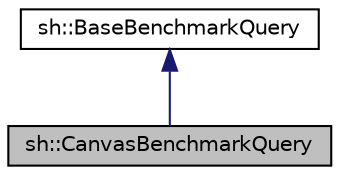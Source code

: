 digraph "sh::CanvasBenchmarkQuery"
{
 // LATEX_PDF_SIZE
  edge [fontname="Helvetica",fontsize="10",labelfontname="Helvetica",labelfontsize="10"];
  node [fontname="Helvetica",fontsize="10",shape=record];
  Node1 [label="sh::CanvasBenchmarkQuery",height=0.2,width=0.4,color="black", fillcolor="grey75", style="filled", fontcolor="black",tooltip=" "];
  Node2 -> Node1 [dir="back",color="midnightblue",fontsize="10",style="solid",fontname="Helvetica"];
  Node2 [label="sh::BaseBenchmarkQuery",height=0.2,width=0.4,color="black", fillcolor="white", style="filled",URL="$structsh_1_1_base_benchmark_query.html",tooltip=" "];
}
